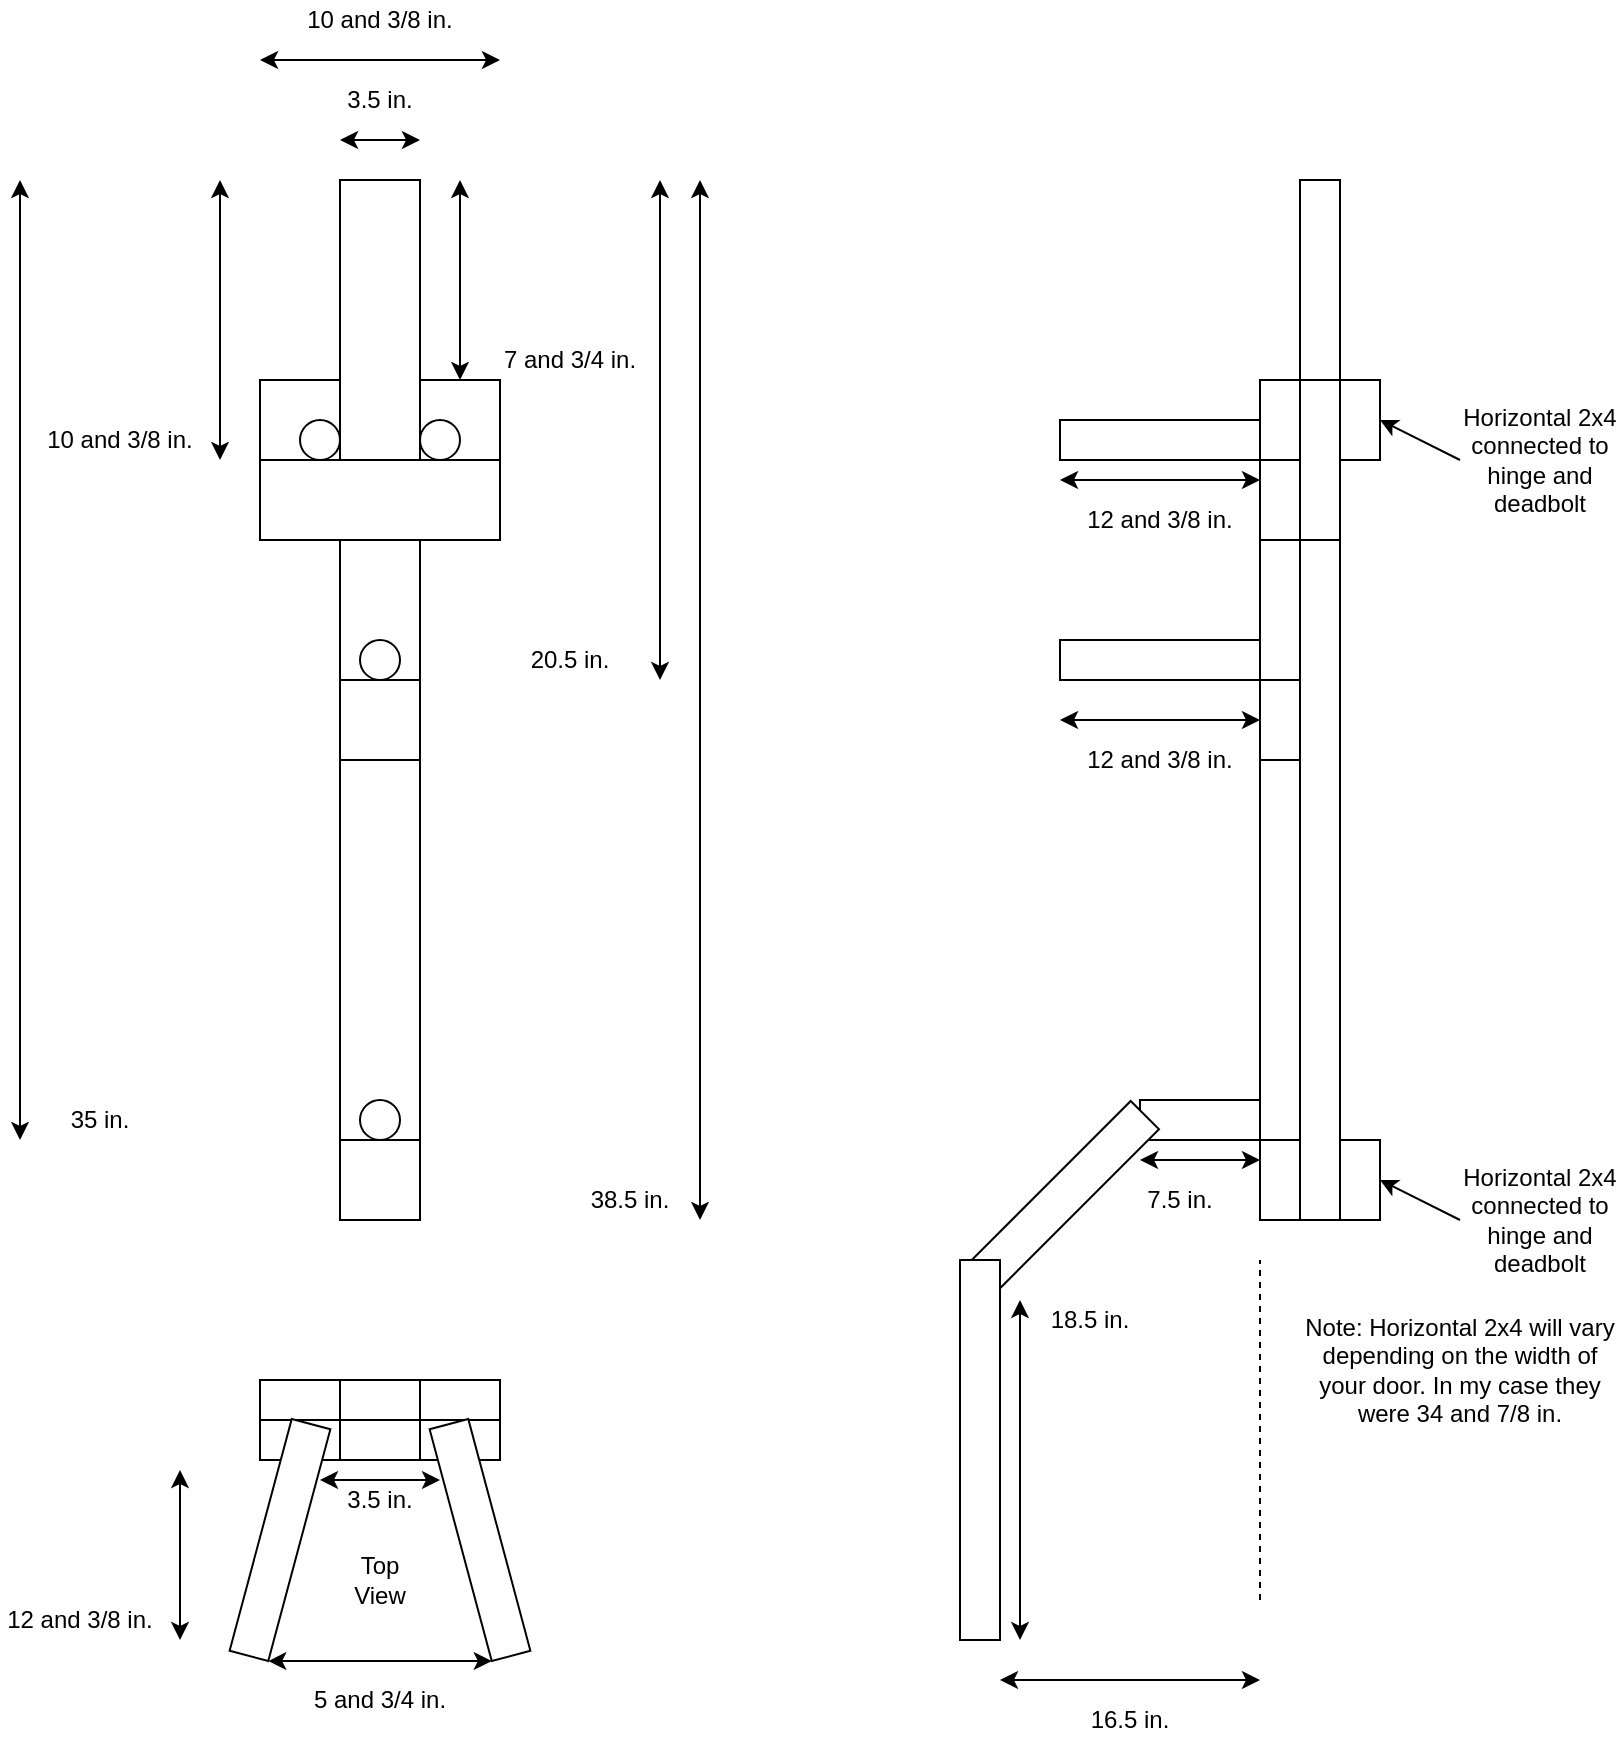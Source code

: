 <mxfile version="13.1.8" type="device"><diagram id="ow6MkDbwrN7TMOso6Iwd" name="Page-1"><mxGraphModel dx="1422" dy="791" grid="1" gridSize="10" guides="1" tooltips="1" connect="1" arrows="1" fold="1" page="1" pageScale="1" pageWidth="850" pageHeight="1100" math="0" shadow="0"><root><mxCell id="0"/><mxCell id="1" parent="0"/><mxCell id="-4iRlMcZBMH2IxvogGkp-1" value="" style="rounded=0;whiteSpace=wrap;html=1;" vertex="1" parent="1"><mxGeometry x="200" y="150" width="40" height="520" as="geometry"/></mxCell><mxCell id="-4iRlMcZBMH2IxvogGkp-2" value="" style="rounded=0;whiteSpace=wrap;html=1;" vertex="1" parent="1"><mxGeometry x="240" y="250" width="40" height="40" as="geometry"/></mxCell><mxCell id="-4iRlMcZBMH2IxvogGkp-3" value="" style="rounded=0;whiteSpace=wrap;html=1;" vertex="1" parent="1"><mxGeometry x="160" y="250" width="40" height="40" as="geometry"/></mxCell><mxCell id="-4iRlMcZBMH2IxvogGkp-5" value="" style="rounded=0;whiteSpace=wrap;html=1;" vertex="1" parent="1"><mxGeometry x="160" y="290" width="120" height="40" as="geometry"/></mxCell><mxCell id="-4iRlMcZBMH2IxvogGkp-6" value="" style="rounded=0;whiteSpace=wrap;html=1;" vertex="1" parent="1"><mxGeometry x="200" y="400" width="40" height="40" as="geometry"/></mxCell><mxCell id="-4iRlMcZBMH2IxvogGkp-7" value="" style="ellipse;whiteSpace=wrap;html=1;aspect=fixed;" vertex="1" parent="1"><mxGeometry x="180" y="270" width="20" height="20" as="geometry"/></mxCell><mxCell id="-4iRlMcZBMH2IxvogGkp-8" value="" style="ellipse;whiteSpace=wrap;html=1;aspect=fixed;" vertex="1" parent="1"><mxGeometry x="240" y="270" width="20" height="20" as="geometry"/></mxCell><mxCell id="-4iRlMcZBMH2IxvogGkp-9" value="" style="ellipse;whiteSpace=wrap;html=1;aspect=fixed;" vertex="1" parent="1"><mxGeometry x="210" y="380" width="20" height="20" as="geometry"/></mxCell><mxCell id="-4iRlMcZBMH2IxvogGkp-10" value="" style="rounded=0;whiteSpace=wrap;html=1;" vertex="1" parent="1"><mxGeometry x="200" y="630" width="40" height="40" as="geometry"/></mxCell><mxCell id="-4iRlMcZBMH2IxvogGkp-12" value="" style="ellipse;whiteSpace=wrap;html=1;aspect=fixed;" vertex="1" parent="1"><mxGeometry x="210" y="610" width="20" height="20" as="geometry"/></mxCell><mxCell id="-4iRlMcZBMH2IxvogGkp-13" value="" style="endArrow=classic;startArrow=classic;html=1;" edge="1" parent="1"><mxGeometry width="50" height="50" relative="1" as="geometry"><mxPoint x="240" y="130" as="sourcePoint"/><mxPoint x="200" y="130" as="targetPoint"/></mxGeometry></mxCell><mxCell id="-4iRlMcZBMH2IxvogGkp-15" value="3.5 in." style="text;html=1;strokeColor=none;fillColor=none;align=center;verticalAlign=middle;whiteSpace=wrap;rounded=0;" vertex="1" parent="1"><mxGeometry x="200" y="100" width="40" height="20" as="geometry"/></mxCell><mxCell id="-4iRlMcZBMH2IxvogGkp-16" value="" style="endArrow=classic;startArrow=classic;html=1;exitX=0.5;exitY=0;exitDx=0;exitDy=0;" edge="1" parent="1" source="-4iRlMcZBMH2IxvogGkp-2"><mxGeometry width="50" height="50" relative="1" as="geometry"><mxPoint x="160" y="500" as="sourcePoint"/><mxPoint x="260" y="150" as="targetPoint"/></mxGeometry></mxCell><mxCell id="-4iRlMcZBMH2IxvogGkp-17" value="7 and 3/4 in." style="text;html=1;strokeColor=none;fillColor=none;align=center;verticalAlign=middle;whiteSpace=wrap;rounded=0;" vertex="1" parent="1"><mxGeometry x="280" y="230" width="70" height="20" as="geometry"/></mxCell><mxCell id="-4iRlMcZBMH2IxvogGkp-18" value="" style="endArrow=classic;startArrow=classic;html=1;" edge="1" parent="1"><mxGeometry width="50" height="50" relative="1" as="geometry"><mxPoint x="140" y="290" as="sourcePoint"/><mxPoint x="140" y="150" as="targetPoint"/></mxGeometry></mxCell><mxCell id="-4iRlMcZBMH2IxvogGkp-19" value="10 and 3/8 in." style="text;html=1;strokeColor=none;fillColor=none;align=center;verticalAlign=middle;whiteSpace=wrap;rounded=0;" vertex="1" parent="1"><mxGeometry x="50" y="270" width="80" height="20" as="geometry"/></mxCell><mxCell id="-4iRlMcZBMH2IxvogGkp-20" value="" style="endArrow=classic;startArrow=classic;html=1;" edge="1" parent="1"><mxGeometry width="50" height="50" relative="1" as="geometry"><mxPoint x="160" y="90" as="sourcePoint"/><mxPoint x="280" y="90" as="targetPoint"/></mxGeometry></mxCell><mxCell id="-4iRlMcZBMH2IxvogGkp-21" value="10 and 3/8 in." style="text;html=1;strokeColor=none;fillColor=none;align=center;verticalAlign=middle;whiteSpace=wrap;rounded=0;" vertex="1" parent="1"><mxGeometry x="180" y="60" width="80" height="20" as="geometry"/></mxCell><mxCell id="-4iRlMcZBMH2IxvogGkp-22" value="" style="endArrow=classic;startArrow=classic;html=1;" edge="1" parent="1"><mxGeometry width="50" height="50" relative="1" as="geometry"><mxPoint x="360" y="400" as="sourcePoint"/><mxPoint x="360" y="150" as="targetPoint"/></mxGeometry></mxCell><mxCell id="-4iRlMcZBMH2IxvogGkp-24" value="20.5 in." style="text;html=1;strokeColor=none;fillColor=none;align=center;verticalAlign=middle;whiteSpace=wrap;rounded=0;" vertex="1" parent="1"><mxGeometry x="290" y="380" width="50" height="20" as="geometry"/></mxCell><mxCell id="-4iRlMcZBMH2IxvogGkp-25" value="" style="endArrow=classic;startArrow=classic;html=1;" edge="1" parent="1"><mxGeometry width="50" height="50" relative="1" as="geometry"><mxPoint x="40" y="630" as="sourcePoint"/><mxPoint x="40" y="150" as="targetPoint"/></mxGeometry></mxCell><mxCell id="-4iRlMcZBMH2IxvogGkp-27" value="35 in." style="text;html=1;strokeColor=none;fillColor=none;align=center;verticalAlign=middle;whiteSpace=wrap;rounded=0;" vertex="1" parent="1"><mxGeometry x="60" y="610" width="40" height="20" as="geometry"/></mxCell><mxCell id="-4iRlMcZBMH2IxvogGkp-28" value="" style="endArrow=classic;startArrow=classic;html=1;" edge="1" parent="1"><mxGeometry width="50" height="50" relative="1" as="geometry"><mxPoint x="380" y="670" as="sourcePoint"/><mxPoint x="380" y="150" as="targetPoint"/></mxGeometry></mxCell><mxCell id="-4iRlMcZBMH2IxvogGkp-29" value="38.5 in." style="text;html=1;strokeColor=none;fillColor=none;align=center;verticalAlign=middle;whiteSpace=wrap;rounded=0;" vertex="1" parent="1"><mxGeometry x="320" y="650" width="50" height="20" as="geometry"/></mxCell><mxCell id="-4iRlMcZBMH2IxvogGkp-30" value="" style="rounded=0;whiteSpace=wrap;html=1;" vertex="1" parent="1"><mxGeometry x="200" y="770" width="40" height="20" as="geometry"/></mxCell><mxCell id="-4iRlMcZBMH2IxvogGkp-31" value="" style="rounded=0;whiteSpace=wrap;html=1;" vertex="1" parent="1"><mxGeometry x="200" y="750" width="40" height="20" as="geometry"/></mxCell><mxCell id="-4iRlMcZBMH2IxvogGkp-32" value="" style="rounded=0;whiteSpace=wrap;html=1;" vertex="1" parent="1"><mxGeometry x="240" y="750" width="40" height="20" as="geometry"/></mxCell><mxCell id="-4iRlMcZBMH2IxvogGkp-33" value="" style="rounded=0;whiteSpace=wrap;html=1;" vertex="1" parent="1"><mxGeometry x="160" y="750" width="40" height="20" as="geometry"/></mxCell><mxCell id="-4iRlMcZBMH2IxvogGkp-34" value="" style="rounded=0;whiteSpace=wrap;html=1;" vertex="1" parent="1"><mxGeometry x="240" y="770" width="40" height="20" as="geometry"/></mxCell><mxCell id="-4iRlMcZBMH2IxvogGkp-35" value="" style="rounded=0;whiteSpace=wrap;html=1;" vertex="1" parent="1"><mxGeometry x="160" y="770" width="40" height="20" as="geometry"/></mxCell><mxCell id="-4iRlMcZBMH2IxvogGkp-36" value="" style="rounded=0;whiteSpace=wrap;html=1;rotation=75;" vertex="1" parent="1"><mxGeometry x="210" y="820" width="120" height="20" as="geometry"/></mxCell><mxCell id="-4iRlMcZBMH2IxvogGkp-37" value="" style="rounded=0;whiteSpace=wrap;html=1;rotation=105;" vertex="1" parent="1"><mxGeometry x="110" y="820" width="120" height="20" as="geometry"/></mxCell><mxCell id="-4iRlMcZBMH2IxvogGkp-38" value="Top View" style="text;html=1;strokeColor=none;fillColor=none;align=center;verticalAlign=middle;whiteSpace=wrap;rounded=0;" vertex="1" parent="1"><mxGeometry x="200" y="840" width="40" height="20" as="geometry"/></mxCell><mxCell id="-4iRlMcZBMH2IxvogGkp-39" value="" style="endArrow=classic;startArrow=classic;html=1;entryX=1;entryY=0;entryDx=0;entryDy=0;exitX=1;exitY=1;exitDx=0;exitDy=0;" edge="1" parent="1" source="-4iRlMcZBMH2IxvogGkp-36" target="-4iRlMcZBMH2IxvogGkp-37"><mxGeometry width="50" height="50" relative="1" as="geometry"><mxPoint x="270" y="890" as="sourcePoint"/><mxPoint x="90" y="830" as="targetPoint"/></mxGeometry></mxCell><mxCell id="-4iRlMcZBMH2IxvogGkp-40" value="5 and 3/4 in." style="text;html=1;strokeColor=none;fillColor=none;align=center;verticalAlign=middle;whiteSpace=wrap;rounded=0;" vertex="1" parent="1"><mxGeometry x="185" y="900" width="70" height="20" as="geometry"/></mxCell><mxCell id="-4iRlMcZBMH2IxvogGkp-41" value="" style="rounded=0;whiteSpace=wrap;html=1;" vertex="1" parent="1"><mxGeometry x="680" y="150" width="20" height="520" as="geometry"/></mxCell><mxCell id="-4iRlMcZBMH2IxvogGkp-43" value="" style="rounded=0;whiteSpace=wrap;html=1;" vertex="1" parent="1"><mxGeometry x="660" y="290" width="20" height="40" as="geometry"/></mxCell><mxCell id="-4iRlMcZBMH2IxvogGkp-44" value="" style="rounded=0;whiteSpace=wrap;html=1;" vertex="1" parent="1"><mxGeometry x="680" y="250" width="20" height="80" as="geometry"/></mxCell><mxCell id="-4iRlMcZBMH2IxvogGkp-45" value="" style="rounded=0;whiteSpace=wrap;html=1;rotation=0;" vertex="1" parent="1"><mxGeometry x="560" y="270" width="120" height="20" as="geometry"/></mxCell><mxCell id="-4iRlMcZBMH2IxvogGkp-42" value="" style="rounded=0;whiteSpace=wrap;html=1;" vertex="1" parent="1"><mxGeometry x="660" y="250" width="20" height="40" as="geometry"/></mxCell><mxCell id="-4iRlMcZBMH2IxvogGkp-46" value="" style="rounded=0;whiteSpace=wrap;html=1;" vertex="1" parent="1"><mxGeometry x="660" y="400" width="20" height="40" as="geometry"/></mxCell><mxCell id="-4iRlMcZBMH2IxvogGkp-47" value="" style="rounded=0;whiteSpace=wrap;html=1;rotation=0;" vertex="1" parent="1"><mxGeometry x="560" y="380" width="120" height="20" as="geometry"/></mxCell><mxCell id="-4iRlMcZBMH2IxvogGkp-48" value="" style="rounded=0;whiteSpace=wrap;html=1;" vertex="1" parent="1"><mxGeometry x="660" y="330" width="20" height="70" as="geometry"/></mxCell><mxCell id="-4iRlMcZBMH2IxvogGkp-49" value="" style="rounded=0;whiteSpace=wrap;html=1;" vertex="1" parent="1"><mxGeometry x="660" y="630" width="20" height="40" as="geometry"/></mxCell><mxCell id="-4iRlMcZBMH2IxvogGkp-50" value="" style="rounded=0;whiteSpace=wrap;html=1;rotation=0;" vertex="1" parent="1"><mxGeometry x="600" y="610" width="80" height="20" as="geometry"/></mxCell><mxCell id="-4iRlMcZBMH2IxvogGkp-51" value="" style="rounded=0;whiteSpace=wrap;html=1;" vertex="1" parent="1"><mxGeometry x="660" y="440" width="20" height="190" as="geometry"/></mxCell><mxCell id="-4iRlMcZBMH2IxvogGkp-52" value="" style="rounded=0;whiteSpace=wrap;html=1;" vertex="1" parent="1"><mxGeometry x="700" y="250" width="20" height="40" as="geometry"/></mxCell><mxCell id="-4iRlMcZBMH2IxvogGkp-53" value="" style="rounded=0;whiteSpace=wrap;html=1;" vertex="1" parent="1"><mxGeometry x="700" y="630" width="20" height="40" as="geometry"/></mxCell><mxCell id="-4iRlMcZBMH2IxvogGkp-54" value="" style="endArrow=classic;html=1;entryX=1;entryY=0.5;entryDx=0;entryDy=0;" edge="1" parent="1" target="-4iRlMcZBMH2IxvogGkp-53"><mxGeometry width="50" height="50" relative="1" as="geometry"><mxPoint x="760" y="670" as="sourcePoint"/><mxPoint x="430" y="560" as="targetPoint"/></mxGeometry></mxCell><mxCell id="-4iRlMcZBMH2IxvogGkp-56" value="" style="endArrow=classic;html=1;entryX=1;entryY=0.5;entryDx=0;entryDy=0;" edge="1" parent="1" target="-4iRlMcZBMH2IxvogGkp-52"><mxGeometry width="50" height="50" relative="1" as="geometry"><mxPoint x="760" y="290" as="sourcePoint"/><mxPoint x="430" y="560" as="targetPoint"/></mxGeometry></mxCell><mxCell id="-4iRlMcZBMH2IxvogGkp-57" value="Horizontal 2x4 connected to hinge and deadbolt" style="text;html=1;strokeColor=none;fillColor=none;align=center;verticalAlign=middle;whiteSpace=wrap;rounded=0;" vertex="1" parent="1"><mxGeometry x="760" y="640" width="80" height="60" as="geometry"/></mxCell><mxCell id="-4iRlMcZBMH2IxvogGkp-58" value="Horizontal 2x4 connected to hinge and deadbolt" style="text;html=1;strokeColor=none;fillColor=none;align=center;verticalAlign=middle;whiteSpace=wrap;rounded=0;" vertex="1" parent="1"><mxGeometry x="760" y="260" width="80" height="60" as="geometry"/></mxCell><mxCell id="-4iRlMcZBMH2IxvogGkp-59" value="" style="rounded=0;whiteSpace=wrap;html=1;rotation=-45;" vertex="1" parent="1"><mxGeometry x="500" y="650" width="120" height="20" as="geometry"/></mxCell><mxCell id="-4iRlMcZBMH2IxvogGkp-60" value="" style="rounded=0;whiteSpace=wrap;html=1;rotation=-90;" vertex="1" parent="1"><mxGeometry x="425" y="775" width="190" height="20" as="geometry"/></mxCell><mxCell id="-4iRlMcZBMH2IxvogGkp-61" value="" style="endArrow=classic;startArrow=classic;html=1;" edge="1" parent="1"><mxGeometry width="50" height="50" relative="1" as="geometry"><mxPoint x="120" y="880" as="sourcePoint"/><mxPoint x="120" y="795" as="targetPoint"/></mxGeometry></mxCell><mxCell id="-4iRlMcZBMH2IxvogGkp-62" value="12 and 3/8 in." style="text;html=1;strokeColor=none;fillColor=none;align=center;verticalAlign=middle;whiteSpace=wrap;rounded=0;" vertex="1" parent="1"><mxGeometry x="30" y="860" width="80" height="20" as="geometry"/></mxCell><mxCell id="-4iRlMcZBMH2IxvogGkp-63" value="" style="endArrow=classic;startArrow=classic;html=1;" edge="1" parent="1"><mxGeometry width="50" height="50" relative="1" as="geometry"><mxPoint x="560" y="420" as="sourcePoint"/><mxPoint x="660" y="420" as="targetPoint"/></mxGeometry></mxCell><mxCell id="-4iRlMcZBMH2IxvogGkp-64" value="12 and 3/8 in." style="text;html=1;strokeColor=none;fillColor=none;align=center;verticalAlign=middle;whiteSpace=wrap;rounded=0;" vertex="1" parent="1"><mxGeometry x="570" y="430" width="80" height="20" as="geometry"/></mxCell><mxCell id="-4iRlMcZBMH2IxvogGkp-65" value="12 and 3/8 in." style="text;html=1;strokeColor=none;fillColor=none;align=center;verticalAlign=middle;whiteSpace=wrap;rounded=0;" vertex="1" parent="1"><mxGeometry x="570" y="310" width="80" height="20" as="geometry"/></mxCell><mxCell id="-4iRlMcZBMH2IxvogGkp-66" value="" style="endArrow=classic;startArrow=classic;html=1;" edge="1" parent="1"><mxGeometry width="50" height="50" relative="1" as="geometry"><mxPoint x="560" y="300" as="sourcePoint"/><mxPoint x="660" y="300" as="targetPoint"/></mxGeometry></mxCell><mxCell id="-4iRlMcZBMH2IxvogGkp-67" value="" style="endArrow=none;dashed=1;html=1;" edge="1" parent="1"><mxGeometry width="50" height="50" relative="1" as="geometry"><mxPoint x="660" y="860" as="sourcePoint"/><mxPoint x="660" y="690" as="targetPoint"/></mxGeometry></mxCell><mxCell id="-4iRlMcZBMH2IxvogGkp-68" value="" style="endArrow=classic;startArrow=classic;html=1;" edge="1" parent="1"><mxGeometry width="50" height="50" relative="1" as="geometry"><mxPoint x="530" y="900" as="sourcePoint"/><mxPoint x="660" y="900" as="targetPoint"/></mxGeometry></mxCell><mxCell id="-4iRlMcZBMH2IxvogGkp-69" value="16.5 in." style="text;html=1;strokeColor=none;fillColor=none;align=center;verticalAlign=middle;whiteSpace=wrap;rounded=0;" vertex="1" parent="1"><mxGeometry x="560" y="910" width="70" height="20" as="geometry"/></mxCell><mxCell id="-4iRlMcZBMH2IxvogGkp-70" value="" style="endArrow=classic;startArrow=classic;html=1;" edge="1" parent="1"><mxGeometry width="50" height="50" relative="1" as="geometry"><mxPoint x="540" y="880" as="sourcePoint"/><mxPoint x="540" y="710" as="targetPoint"/></mxGeometry></mxCell><mxCell id="-4iRlMcZBMH2IxvogGkp-72" value="18.5 in." style="text;html=1;strokeColor=none;fillColor=none;align=center;verticalAlign=middle;whiteSpace=wrap;rounded=0;" vertex="1" parent="1"><mxGeometry x="550" y="710" width="50" height="20" as="geometry"/></mxCell><mxCell id="-4iRlMcZBMH2IxvogGkp-73" value="" style="endArrow=classic;startArrow=classic;html=1;entryX=0;entryY=0.25;entryDx=0;entryDy=0;" edge="1" parent="1" target="-4iRlMcZBMH2IxvogGkp-49"><mxGeometry width="50" height="50" relative="1" as="geometry"><mxPoint x="600" y="640" as="sourcePoint"/><mxPoint x="450" y="530" as="targetPoint"/></mxGeometry></mxCell><mxCell id="-4iRlMcZBMH2IxvogGkp-74" value="7.5 in." style="text;html=1;strokeColor=none;fillColor=none;align=center;verticalAlign=middle;whiteSpace=wrap;rounded=0;" vertex="1" parent="1"><mxGeometry x="600" y="650" width="40" height="20" as="geometry"/></mxCell><mxCell id="-4iRlMcZBMH2IxvogGkp-75" value="" style="endArrow=classic;startArrow=classic;html=1;" edge="1" parent="1"><mxGeometry width="50" height="50" relative="1" as="geometry"><mxPoint x="190" y="800" as="sourcePoint"/><mxPoint x="250" y="800" as="targetPoint"/></mxGeometry></mxCell><mxCell id="-4iRlMcZBMH2IxvogGkp-77" value="3.5 in." style="text;html=1;strokeColor=none;fillColor=none;align=center;verticalAlign=middle;whiteSpace=wrap;rounded=0;" vertex="1" parent="1"><mxGeometry x="200" y="800" width="40" height="20" as="geometry"/></mxCell><mxCell id="-4iRlMcZBMH2IxvogGkp-78" value="Note: Horizontal 2x4 will vary depending on the width of your door. In my case they were 34 and 7/8 in." style="text;html=1;strokeColor=none;fillColor=none;align=center;verticalAlign=middle;whiteSpace=wrap;rounded=0;" vertex="1" parent="1"><mxGeometry x="680" y="715" width="160" height="60" as="geometry"/></mxCell></root></mxGraphModel></diagram></mxfile>
